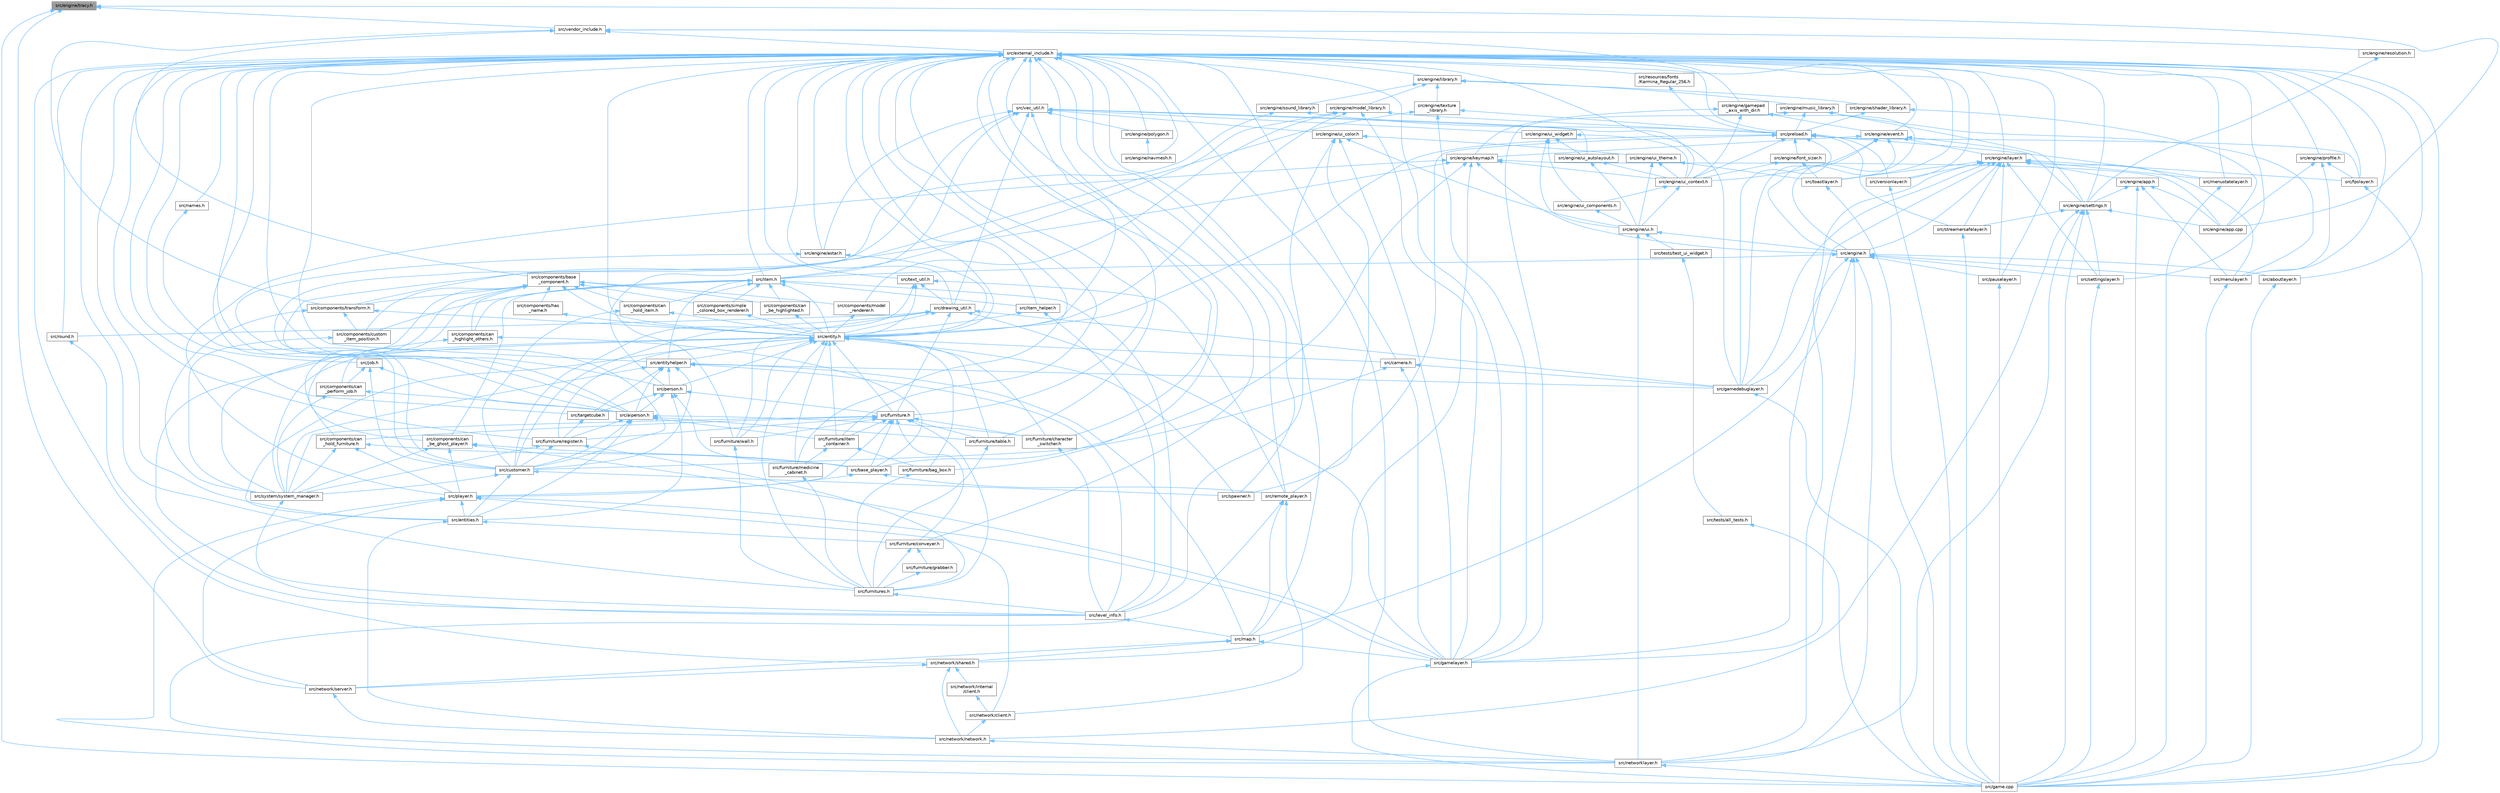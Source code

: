 digraph "src/engine/tracy.h"
{
 // LATEX_PDF_SIZE
  bgcolor="transparent";
  edge [fontname=Helvetica,fontsize=10,labelfontname=Helvetica,labelfontsize=10];
  node [fontname=Helvetica,fontsize=10,shape=box,height=0.2,width=0.4];
  Node1 [label="src/engine/tracy.h",height=0.2,width=0.4,color="gray40", fillcolor="grey60", style="filled", fontcolor="black",tooltip=" "];
  Node1 -> Node2 [dir="back",color="steelblue1",style="solid"];
  Node2 [label="src/engine/app.cpp",height=0.2,width=0.4,color="grey40", fillcolor="white", style="filled",URL="$d5/df2/app_8cpp.html",tooltip=" "];
  Node1 -> Node3 [dir="back",color="steelblue1",style="solid"];
  Node3 [label="src/game.cpp",height=0.2,width=0.4,color="grey40", fillcolor="white", style="filled",URL="$df/dd9/game_8cpp.html",tooltip=" "];
  Node1 -> Node4 [dir="back",color="steelblue1",style="solid"];
  Node4 [label="src/network/server.h",height=0.2,width=0.4,color="grey40", fillcolor="white", style="filled",URL="$d8/dc3/server_8h.html",tooltip=" "];
  Node4 -> Node5 [dir="back",color="steelblue1",style="solid"];
  Node5 [label="src/network/network.h",height=0.2,width=0.4,color="grey40", fillcolor="white", style="filled",URL="$d9/d94/network_8h.html",tooltip=" "];
  Node5 -> Node6 [dir="back",color="steelblue1",style="solid"];
  Node6 [label="src/networklayer.h",height=0.2,width=0.4,color="grey40", fillcolor="white", style="filled",URL="$d3/d80/networklayer_8h.html",tooltip=" "];
  Node6 -> Node3 [dir="back",color="steelblue1",style="solid"];
  Node1 -> Node7 [dir="back",color="steelblue1",style="solid"];
  Node7 [label="src/vendor_include.h",height=0.2,width=0.4,color="grey40", fillcolor="white", style="filled",URL="$d6/dba/vendor__include_8h.html",tooltip=" "];
  Node7 -> Node8 [dir="back",color="steelblue1",style="solid"];
  Node8 [label="src/components/base\l_component.h",height=0.2,width=0.4,color="grey40", fillcolor="white", style="filled",URL="$d5/dbb/base__component_8h.html",tooltip=" "];
  Node8 -> Node9 [dir="back",color="steelblue1",style="solid"];
  Node9 [label="src/components/can\l_be_ghost_player.h",height=0.2,width=0.4,color="grey40", fillcolor="white", style="filled",URL="$d1/d8a/can__be__ghost__player_8h.html",tooltip=" "];
  Node9 -> Node10 [dir="back",color="steelblue1",style="solid"];
  Node10 [label="src/base_player.h",height=0.2,width=0.4,color="grey40", fillcolor="white", style="filled",URL="$d7/dc6/base__player_8h.html",tooltip=" "];
  Node10 -> Node11 [dir="back",color="steelblue1",style="solid"];
  Node11 [label="src/player.h",height=0.2,width=0.4,color="grey40", fillcolor="white", style="filled",URL="$d3/d62/player_8h.html",tooltip=" "];
  Node11 -> Node12 [dir="back",color="steelblue1",style="solid"];
  Node12 [label="src/entities.h",height=0.2,width=0.4,color="grey40", fillcolor="white", style="filled",URL="$dd/d5a/entities_8h.html",tooltip=" "];
  Node12 -> Node13 [dir="back",color="steelblue1",style="solid"];
  Node13 [label="src/furniture/conveyer.h",height=0.2,width=0.4,color="grey40", fillcolor="white", style="filled",URL="$de/d1f/conveyer_8h.html",tooltip=" "];
  Node13 -> Node14 [dir="back",color="steelblue1",style="solid"];
  Node14 [label="src/furniture/grabber.h",height=0.2,width=0.4,color="grey40", fillcolor="white", style="filled",URL="$d3/d54/grabber_8h.html",tooltip=" "];
  Node14 -> Node15 [dir="back",color="steelblue1",style="solid"];
  Node15 [label="src/furnitures.h",height=0.2,width=0.4,color="grey40", fillcolor="white", style="filled",URL="$d7/d84/furnitures_8h.html",tooltip=" "];
  Node15 -> Node16 [dir="back",color="steelblue1",style="solid"];
  Node16 [label="src/level_info.h",height=0.2,width=0.4,color="grey40", fillcolor="white", style="filled",URL="$d0/d49/level__info_8h.html",tooltip=" "];
  Node16 -> Node17 [dir="back",color="steelblue1",style="solid"];
  Node17 [label="src/map.h",height=0.2,width=0.4,color="grey40", fillcolor="white", style="filled",URL="$dc/db7/map_8h.html",tooltip=" "];
  Node17 -> Node18 [dir="back",color="steelblue1",style="solid"];
  Node18 [label="src/gamelayer.h",height=0.2,width=0.4,color="grey40", fillcolor="white", style="filled",URL="$d3/d3b/gamelayer_8h.html",tooltip=" "];
  Node18 -> Node3 [dir="back",color="steelblue1",style="solid"];
  Node17 -> Node4 [dir="back",color="steelblue1",style="solid"];
  Node17 -> Node19 [dir="back",color="steelblue1",style="solid"];
  Node19 [label="src/network/shared.h",height=0.2,width=0.4,color="grey40", fillcolor="white", style="filled",URL="$da/db4/shared_8h.html",tooltip=" "];
  Node19 -> Node20 [dir="back",color="steelblue1",style="solid"];
  Node20 [label="src/network/internal\l/client.h",height=0.2,width=0.4,color="grey40", fillcolor="white", style="filled",URL="$da/dde/internal_2client_8h.html",tooltip=" "];
  Node20 -> Node21 [dir="back",color="steelblue1",style="solid"];
  Node21 [label="src/network/client.h",height=0.2,width=0.4,color="grey40", fillcolor="white", style="filled",URL="$d8/de1/client_8h.html",tooltip=" "];
  Node21 -> Node5 [dir="back",color="steelblue1",style="solid"];
  Node19 -> Node5 [dir="back",color="steelblue1",style="solid"];
  Node19 -> Node4 [dir="back",color="steelblue1",style="solid"];
  Node13 -> Node15 [dir="back",color="steelblue1",style="solid"];
  Node12 -> Node5 [dir="back",color="steelblue1",style="solid"];
  Node11 -> Node18 [dir="back",color="steelblue1",style="solid"];
  Node11 -> Node21 [dir="back",color="steelblue1",style="solid"];
  Node11 -> Node4 [dir="back",color="steelblue1",style="solid"];
  Node11 -> Node6 [dir="back",color="steelblue1",style="solid"];
  Node10 -> Node22 [dir="back",color="steelblue1",style="solid"];
  Node22 [label="src/remote_player.h",height=0.2,width=0.4,color="grey40", fillcolor="white", style="filled",URL="$d2/d24/remote__player_8h.html",tooltip=" "];
  Node22 -> Node17 [dir="back",color="steelblue1",style="solid"];
  Node22 -> Node21 [dir="back",color="steelblue1",style="solid"];
  Node22 -> Node6 [dir="back",color="steelblue1",style="solid"];
  Node9 -> Node18 [dir="back",color="steelblue1",style="solid"];
  Node9 -> Node11 [dir="back",color="steelblue1",style="solid"];
  Node9 -> Node23 [dir="back",color="steelblue1",style="solid"];
  Node23 [label="src/system/system_manager.h",height=0.2,width=0.4,color="grey40", fillcolor="white", style="filled",URL="$df/dbe/system__manager_8h.html",tooltip=" "];
  Node23 -> Node16 [dir="back",color="steelblue1",style="solid"];
  Node8 -> Node24 [dir="back",color="steelblue1",style="solid"];
  Node24 [label="src/components/can\l_be_highlighted.h",height=0.2,width=0.4,color="grey40", fillcolor="white", style="filled",URL="$db/d75/can__be__highlighted_8h.html",tooltip=" "];
  Node24 -> Node25 [dir="back",color="steelblue1",style="solid"];
  Node25 [label="src/entity.h",height=0.2,width=0.4,color="grey40", fillcolor="white", style="filled",URL="$d8/d83/entity_8h.html",tooltip=" "];
  Node25 -> Node26 [dir="back",color="steelblue1",style="solid"];
  Node26 [label="src/camera.h",height=0.2,width=0.4,color="grey40", fillcolor="white", style="filled",URL="$d7/df6/camera_8h.html",tooltip=" "];
  Node26 -> Node27 [dir="back",color="steelblue1",style="solid"];
  Node27 [label="src/customer.h",height=0.2,width=0.4,color="grey40", fillcolor="white", style="filled",URL="$d3/d35/customer_8h.html",tooltip=" "];
  Node27 -> Node12 [dir="back",color="steelblue1",style="solid"];
  Node27 -> Node28 [dir="back",color="steelblue1",style="solid"];
  Node28 [label="src/spawner.h",height=0.2,width=0.4,color="grey40", fillcolor="white", style="filled",URL="$d7/d85/spawner_8h.html",tooltip=" "];
  Node27 -> Node23 [dir="back",color="steelblue1",style="solid"];
  Node26 -> Node29 [dir="back",color="steelblue1",style="solid"];
  Node29 [label="src/gamedebuglayer.h",height=0.2,width=0.4,color="grey40", fillcolor="white", style="filled",URL="$dd/d0d/gamedebuglayer_8h.html",tooltip=" "];
  Node29 -> Node3 [dir="back",color="steelblue1",style="solid"];
  Node26 -> Node18 [dir="back",color="steelblue1",style="solid"];
  Node25 -> Node12 [dir="back",color="steelblue1",style="solid"];
  Node25 -> Node30 [dir="back",color="steelblue1",style="solid"];
  Node30 [label="src/entityhelper.h",height=0.2,width=0.4,color="grey40", fillcolor="white", style="filled",URL="$d9/d3c/entityhelper_8h.html",tooltip=" "];
  Node30 -> Node31 [dir="back",color="steelblue1",style="solid"];
  Node31 [label="src/aiperson.h",height=0.2,width=0.4,color="grey40", fillcolor="white", style="filled",URL="$d4/d16/aiperson_8h.html",tooltip=" "];
  Node31 -> Node27 [dir="back",color="steelblue1",style="solid"];
  Node31 -> Node12 [dir="back",color="steelblue1",style="solid"];
  Node31 -> Node32 [dir="back",color="steelblue1",style="solid"];
  Node32 [label="src/furniture/character\l_switcher.h",height=0.2,width=0.4,color="grey40", fillcolor="white", style="filled",URL="$df/d3e/character__switcher_8h.html",tooltip=" "];
  Node32 -> Node16 [dir="back",color="steelblue1",style="solid"];
  Node31 -> Node33 [dir="back",color="steelblue1",style="solid"];
  Node33 [label="src/furniture/item\l_container.h",height=0.2,width=0.4,color="grey40", fillcolor="white", style="filled",URL="$d8/d1b/item__container_8h.html",tooltip=" "];
  Node33 -> Node34 [dir="back",color="steelblue1",style="solid"];
  Node34 [label="src/furniture/bag_box.h",height=0.2,width=0.4,color="grey40", fillcolor="white", style="filled",URL="$de/db3/bag__box_8h.html",tooltip=" "];
  Node34 -> Node15 [dir="back",color="steelblue1",style="solid"];
  Node33 -> Node35 [dir="back",color="steelblue1",style="solid"];
  Node35 [label="src/furniture/medicine\l_cabinet.h",height=0.2,width=0.4,color="grey40", fillcolor="white", style="filled",URL="$d4/d27/medicine__cabinet_8h.html",tooltip=" "];
  Node35 -> Node15 [dir="back",color="steelblue1",style="solid"];
  Node31 -> Node36 [dir="back",color="steelblue1",style="solid"];
  Node36 [label="src/furniture/register.h",height=0.2,width=0.4,color="grey40", fillcolor="white", style="filled",URL="$df/d80/register_8h.html",tooltip=" "];
  Node36 -> Node27 [dir="back",color="steelblue1",style="solid"];
  Node36 -> Node15 [dir="back",color="steelblue1",style="solid"];
  Node36 -> Node23 [dir="back",color="steelblue1",style="solid"];
  Node31 -> Node37 [dir="back",color="steelblue1",style="solid"];
  Node37 [label="src/furniture/table.h",height=0.2,width=0.4,color="grey40", fillcolor="white", style="filled",URL="$dd/d98/table_8h.html",tooltip=" "];
  Node37 -> Node15 [dir="back",color="steelblue1",style="solid"];
  Node30 -> Node27 [dir="back",color="steelblue1",style="solid"];
  Node30 -> Node29 [dir="back",color="steelblue1",style="solid"];
  Node30 -> Node16 [dir="back",color="steelblue1",style="solid"];
  Node30 -> Node17 [dir="back",color="steelblue1",style="solid"];
  Node30 -> Node38 [dir="back",color="steelblue1",style="solid"];
  Node38 [label="src/person.h",height=0.2,width=0.4,color="grey40", fillcolor="white", style="filled",URL="$d4/d98/person_8h.html",tooltip=" "];
  Node38 -> Node31 [dir="back",color="steelblue1",style="solid"];
  Node38 -> Node10 [dir="back",color="steelblue1",style="solid"];
  Node38 -> Node12 [dir="back",color="steelblue1",style="solid"];
  Node38 -> Node39 [dir="back",color="steelblue1",style="solid"];
  Node39 [label="src/furniture.h",height=0.2,width=0.4,color="grey40", fillcolor="white", style="filled",URL="$d1/d57/furniture_8h.html",tooltip=" "];
  Node39 -> Node10 [dir="back",color="steelblue1",style="solid"];
  Node39 -> Node40 [dir="back",color="steelblue1",style="solid"];
  Node40 [label="src/components/can\l_hold_furniture.h",height=0.2,width=0.4,color="grey40", fillcolor="white", style="filled",URL="$d6/d76/can__hold__furniture_8h.html",tooltip=" "];
  Node40 -> Node10 [dir="back",color="steelblue1",style="solid"];
  Node40 -> Node11 [dir="back",color="steelblue1",style="solid"];
  Node40 -> Node23 [dir="back",color="steelblue1",style="solid"];
  Node39 -> Node32 [dir="back",color="steelblue1",style="solid"];
  Node39 -> Node13 [dir="back",color="steelblue1",style="solid"];
  Node39 -> Node33 [dir="back",color="steelblue1",style="solid"];
  Node39 -> Node36 [dir="back",color="steelblue1",style="solid"];
  Node39 -> Node37 [dir="back",color="steelblue1",style="solid"];
  Node39 -> Node41 [dir="back",color="steelblue1",style="solid"];
  Node41 [label="src/furniture/wall.h",height=0.2,width=0.4,color="grey40", fillcolor="white", style="filled",URL="$d1/d4f/wall_8h.html",tooltip=" "];
  Node41 -> Node15 [dir="back",color="steelblue1",style="solid"];
  Node39 -> Node15 [dir="back",color="steelblue1",style="solid"];
  Node39 -> Node11 [dir="back",color="steelblue1",style="solid"];
  Node39 -> Node23 [dir="back",color="steelblue1",style="solid"];
  Node38 -> Node42 [dir="back",color="steelblue1",style="solid"];
  Node42 [label="src/targetcube.h",height=0.2,width=0.4,color="grey40", fillcolor="white", style="filled",URL="$d5/d00/targetcube_8h.html",tooltip=" "];
  Node42 -> Node36 [dir="back",color="steelblue1",style="solid"];
  Node30 -> Node23 [dir="back",color="steelblue1",style="solid"];
  Node30 -> Node42 [dir="back",color="steelblue1",style="solid"];
  Node25 -> Node39 [dir="back",color="steelblue1",style="solid"];
  Node25 -> Node34 [dir="back",color="steelblue1",style="solid"];
  Node25 -> Node32 [dir="back",color="steelblue1",style="solid"];
  Node25 -> Node33 [dir="back",color="steelblue1",style="solid"];
  Node25 -> Node35 [dir="back",color="steelblue1",style="solid"];
  Node25 -> Node36 [dir="back",color="steelblue1",style="solid"];
  Node25 -> Node37 [dir="back",color="steelblue1",style="solid"];
  Node25 -> Node41 [dir="back",color="steelblue1",style="solid"];
  Node25 -> Node15 [dir="back",color="steelblue1",style="solid"];
  Node25 -> Node16 [dir="back",color="steelblue1",style="solid"];
  Node25 -> Node38 [dir="back",color="steelblue1",style="solid"];
  Node25 -> Node28 [dir="back",color="steelblue1",style="solid"];
  Node25 -> Node23 [dir="back",color="steelblue1",style="solid"];
  Node8 -> Node43 [dir="back",color="steelblue1",style="solid"];
  Node43 [label="src/components/can\l_highlight_others.h",height=0.2,width=0.4,color="grey40", fillcolor="white", style="filled",URL="$dd/dad/can__highlight__others_8h.html",tooltip=" "];
  Node43 -> Node10 [dir="back",color="steelblue1",style="solid"];
  Node43 -> Node23 [dir="back",color="steelblue1",style="solid"];
  Node8 -> Node40 [dir="back",color="steelblue1",style="solid"];
  Node8 -> Node44 [dir="back",color="steelblue1",style="solid"];
  Node44 [label="src/components/can\l_hold_item.h",height=0.2,width=0.4,color="grey40", fillcolor="white", style="filled",URL="$dc/d28/can__hold__item_8h.html",tooltip=" "];
  Node44 -> Node27 [dir="back",color="steelblue1",style="solid"];
  Node44 -> Node25 [dir="back",color="steelblue1",style="solid"];
  Node8 -> Node45 [dir="back",color="steelblue1",style="solid"];
  Node45 [label="src/components/can\l_perform_job.h",height=0.2,width=0.4,color="grey40", fillcolor="white", style="filled",URL="$de/df1/can__perform__job_8h.html",tooltip=" "];
  Node45 -> Node31 [dir="back",color="steelblue1",style="solid"];
  Node45 -> Node23 [dir="back",color="steelblue1",style="solid"];
  Node8 -> Node46 [dir="back",color="steelblue1",style="solid"];
  Node46 [label="src/components/custom\l_item_position.h",height=0.2,width=0.4,color="grey40", fillcolor="white", style="filled",URL="$df/de8/custom__item__position_8h.html",tooltip=" "];
  Node46 -> Node23 [dir="back",color="steelblue1",style="solid"];
  Node8 -> Node47 [dir="back",color="steelblue1",style="solid"];
  Node47 [label="src/components/has\l_name.h",height=0.2,width=0.4,color="grey40", fillcolor="white", style="filled",URL="$df/da4/has__name_8h.html",tooltip=" "];
  Node47 -> Node25 [dir="back",color="steelblue1",style="solid"];
  Node8 -> Node48 [dir="back",color="steelblue1",style="solid"];
  Node48 [label="src/components/model\l_renderer.h",height=0.2,width=0.4,color="grey40", fillcolor="white", style="filled",URL="$df/df8/model__renderer_8h.html",tooltip=" "];
  Node48 -> Node25 [dir="back",color="steelblue1",style="solid"];
  Node8 -> Node49 [dir="back",color="steelblue1",style="solid"];
  Node49 [label="src/components/simple\l_colored_box_renderer.h",height=0.2,width=0.4,color="grey40", fillcolor="white", style="filled",URL="$d7/d5e/simple__colored__box__renderer_8h.html",tooltip=" "];
  Node49 -> Node25 [dir="back",color="steelblue1",style="solid"];
  Node8 -> Node50 [dir="back",color="steelblue1",style="solid"];
  Node50 [label="src/components/transform.h",height=0.2,width=0.4,color="grey40", fillcolor="white", style="filled",URL="$d2/d80/transform_8h.html",tooltip=" "];
  Node50 -> Node46 [dir="back",color="steelblue1",style="solid"];
  Node50 -> Node25 [dir="back",color="steelblue1",style="solid"];
  Node50 -> Node23 [dir="back",color="steelblue1",style="solid"];
  Node8 -> Node25 [dir="back",color="steelblue1",style="solid"];
  Node7 -> Node50 [dir="back",color="steelblue1",style="solid"];
  Node7 -> Node51 [dir="back",color="steelblue1",style="solid"];
  Node51 [label="src/engine/gamepad\l_axis_with_dir.h",height=0.2,width=0.4,color="grey40", fillcolor="white", style="filled",URL="$db/d29/gamepad__axis__with__dir_8h.html",tooltip=" "];
  Node51 -> Node52 [dir="back",color="steelblue1",style="solid"];
  Node52 [label="src/engine.h",height=0.2,width=0.4,color="grey40", fillcolor="white", style="filled",URL="$d1/d55/engine_8h.html",tooltip=" "];
  Node52 -> Node53 [dir="back",color="steelblue1",style="solid"];
  Node53 [label="src/aboutlayer.h",height=0.2,width=0.4,color="grey40", fillcolor="white", style="filled",URL="$d9/d95/aboutlayer_8h.html",tooltip=" "];
  Node53 -> Node3 [dir="back",color="steelblue1",style="solid"];
  Node52 -> Node29 [dir="back",color="steelblue1",style="solid"];
  Node52 -> Node18 [dir="back",color="steelblue1",style="solid"];
  Node52 -> Node54 [dir="back",color="steelblue1",style="solid"];
  Node54 [label="src/item.h",height=0.2,width=0.4,color="grey40", fillcolor="white", style="filled",URL="$df/d1f/item_8h.html",tooltip=" "];
  Node54 -> Node9 [dir="back",color="steelblue1",style="solid"];
  Node54 -> Node24 [dir="back",color="steelblue1",style="solid"];
  Node54 -> Node43 [dir="back",color="steelblue1",style="solid"];
  Node54 -> Node44 [dir="back",color="steelblue1",style="solid"];
  Node54 -> Node46 [dir="back",color="steelblue1",style="solid"];
  Node54 -> Node49 [dir="back",color="steelblue1",style="solid"];
  Node54 -> Node25 [dir="back",color="steelblue1",style="solid"];
  Node54 -> Node30 [dir="back",color="steelblue1",style="solid"];
  Node54 -> Node55 [dir="back",color="steelblue1",style="solid"];
  Node55 [label="src/item_helper.h",height=0.2,width=0.4,color="grey40", fillcolor="white", style="filled",URL="$d0/d4e/item__helper_8h.html",tooltip=" "];
  Node55 -> Node25 [dir="back",color="steelblue1",style="solid"];
  Node55 -> Node16 [dir="back",color="steelblue1",style="solid"];
  Node54 -> Node16 [dir="back",color="steelblue1",style="solid"];
  Node52 -> Node17 [dir="back",color="steelblue1",style="solid"];
  Node52 -> Node56 [dir="back",color="steelblue1",style="solid"];
  Node56 [label="src/menulayer.h",height=0.2,width=0.4,color="grey40", fillcolor="white", style="filled",URL="$de/dc7/menulayer_8h.html",tooltip=" "];
  Node56 -> Node3 [dir="back",color="steelblue1",style="solid"];
  Node52 -> Node6 [dir="back",color="steelblue1",style="solid"];
  Node52 -> Node57 [dir="back",color="steelblue1",style="solid"];
  Node57 [label="src/pauselayer.h",height=0.2,width=0.4,color="grey40", fillcolor="white", style="filled",URL="$d9/d31/pauselayer_8h.html",tooltip=" "];
  Node57 -> Node3 [dir="back",color="steelblue1",style="solid"];
  Node52 -> Node58 [dir="back",color="steelblue1",style="solid"];
  Node58 [label="src/settingslayer.h",height=0.2,width=0.4,color="grey40", fillcolor="white", style="filled",URL="$d2/d4a/settingslayer_8h.html",tooltip=" "];
  Node58 -> Node3 [dir="back",color="steelblue1",style="solid"];
  Node51 -> Node59 [dir="back",color="steelblue1",style="solid"];
  Node59 [label="src/engine/event.h",height=0.2,width=0.4,color="grey40", fillcolor="white", style="filled",URL="$dd/d20/event_8h.html",tooltip=" "];
  Node59 -> Node52 [dir="back",color="steelblue1",style="solid"];
  Node59 -> Node60 [dir="back",color="steelblue1",style="solid"];
  Node60 [label="src/engine/keymap.h",height=0.2,width=0.4,color="grey40", fillcolor="white", style="filled",URL="$da/d9a/keymap_8h.html",tooltip=" "];
  Node60 -> Node10 [dir="back",color="steelblue1",style="solid"];
  Node60 -> Node52 [dir="back",color="steelblue1",style="solid"];
  Node60 -> Node2 [dir="back",color="steelblue1",style="solid"];
  Node60 -> Node61 [dir="back",color="steelblue1",style="solid"];
  Node61 [label="src/engine/ui_context.h",height=0.2,width=0.4,color="grey40", fillcolor="white", style="filled",URL="$d7/d92/ui__context_8h.html",tooltip=" "];
  Node61 -> Node62 [dir="back",color="steelblue1",style="solid"];
  Node62 [label="src/engine/ui.h",height=0.2,width=0.4,color="grey40", fillcolor="white", style="filled",URL="$d9/d3b/ui_8h.html",tooltip=" "];
  Node62 -> Node52 [dir="back",color="steelblue1",style="solid"];
  Node62 -> Node6 [dir="back",color="steelblue1",style="solid"];
  Node62 -> Node63 [dir="back",color="steelblue1",style="solid"];
  Node63 [label="src/tests/test_ui_widget.h",height=0.2,width=0.4,color="grey40", fillcolor="white", style="filled",URL="$d4/d4f/test__ui__widget_8h.html",tooltip=" "];
  Node63 -> Node64 [dir="back",color="steelblue1",style="solid"];
  Node64 [label="src/tests/all_tests.h",height=0.2,width=0.4,color="grey40", fillcolor="white", style="filled",URL="$d4/d3d/all__tests_8h.html",tooltip=" "];
  Node64 -> Node3 [dir="back",color="steelblue1",style="solid"];
  Node61 -> Node65 [dir="back",color="steelblue1",style="solid"];
  Node65 [label="src/engine/ui_components.h",height=0.2,width=0.4,color="grey40", fillcolor="white", style="filled",URL="$d5/dd8/ui__components_8h.html",tooltip=" "];
  Node65 -> Node62 [dir="back",color="steelblue1",style="solid"];
  Node60 -> Node19 [dir="back",color="steelblue1",style="solid"];
  Node60 -> Node38 [dir="back",color="steelblue1",style="solid"];
  Node60 -> Node11 [dir="back",color="steelblue1",style="solid"];
  Node59 -> Node66 [dir="back",color="steelblue1",style="solid"];
  Node66 [label="src/engine/layer.h",height=0.2,width=0.4,color="grey40", fillcolor="white", style="filled",URL="$d3/d3b/layer_8h.html",tooltip=" "];
  Node66 -> Node52 [dir="back",color="steelblue1",style="solid"];
  Node66 -> Node67 [dir="back",color="steelblue1",style="solid"];
  Node67 [label="src/engine/app.h",height=0.2,width=0.4,color="grey40", fillcolor="white", style="filled",URL="$d2/d39/app_8h.html",tooltip=" "];
  Node67 -> Node2 [dir="back",color="steelblue1",style="solid"];
  Node67 -> Node68 [dir="back",color="steelblue1",style="solid"];
  Node68 [label="src/engine/settings.h",height=0.2,width=0.4,color="grey40", fillcolor="white", style="filled",URL="$de/d60/settings_8h.html",tooltip=" "];
  Node68 -> Node2 [dir="back",color="steelblue1",style="solid"];
  Node68 -> Node3 [dir="back",color="steelblue1",style="solid"];
  Node68 -> Node5 [dir="back",color="steelblue1",style="solid"];
  Node68 -> Node6 [dir="back",color="steelblue1",style="solid"];
  Node68 -> Node58 [dir="back",color="steelblue1",style="solid"];
  Node68 -> Node69 [dir="back",color="steelblue1",style="solid"];
  Node69 [label="src/streamersafelayer.h",height=0.2,width=0.4,color="grey40", fillcolor="white", style="filled",URL="$d5/d37/streamersafelayer_8h.html",tooltip=" "];
  Node69 -> Node3 [dir="back",color="steelblue1",style="solid"];
  Node67 -> Node3 [dir="back",color="steelblue1",style="solid"];
  Node67 -> Node56 [dir="back",color="steelblue1",style="solid"];
  Node66 -> Node70 [dir="back",color="steelblue1",style="solid"];
  Node70 [label="src/fpslayer.h",height=0.2,width=0.4,color="grey40", fillcolor="white", style="filled",URL="$d3/d33/fpslayer_8h.html",tooltip=" "];
  Node70 -> Node3 [dir="back",color="steelblue1",style="solid"];
  Node66 -> Node29 [dir="back",color="steelblue1",style="solid"];
  Node66 -> Node18 [dir="back",color="steelblue1",style="solid"];
  Node66 -> Node56 [dir="back",color="steelblue1",style="solid"];
  Node66 -> Node71 [dir="back",color="steelblue1",style="solid"];
  Node71 [label="src/menustatelayer.h",height=0.2,width=0.4,color="grey40", fillcolor="white", style="filled",URL="$d2/df0/menustatelayer_8h.html",tooltip=" "];
  Node71 -> Node3 [dir="back",color="steelblue1",style="solid"];
  Node66 -> Node6 [dir="back",color="steelblue1",style="solid"];
  Node66 -> Node57 [dir="back",color="steelblue1",style="solid"];
  Node66 -> Node58 [dir="back",color="steelblue1",style="solid"];
  Node66 -> Node69 [dir="back",color="steelblue1",style="solid"];
  Node66 -> Node72 [dir="back",color="steelblue1",style="solid"];
  Node72 [label="src/toastlayer.h",height=0.2,width=0.4,color="grey40", fillcolor="white", style="filled",URL="$d4/de2/toastlayer_8h.html",tooltip=" "];
  Node72 -> Node3 [dir="back",color="steelblue1",style="solid"];
  Node66 -> Node73 [dir="back",color="steelblue1",style="solid"];
  Node73 [label="src/versionlayer.h",height=0.2,width=0.4,color="grey40", fillcolor="white", style="filled",URL="$d8/d3c/versionlayer_8h.html",tooltip=" "];
  Node73 -> Node3 [dir="back",color="steelblue1",style="solid"];
  Node59 -> Node68 [dir="back",color="steelblue1",style="solid"];
  Node59 -> Node61 [dir="back",color="steelblue1",style="solid"];
  Node59 -> Node29 [dir="back",color="steelblue1",style="solid"];
  Node51 -> Node60 [dir="back",color="steelblue1",style="solid"];
  Node51 -> Node61 [dir="back",color="steelblue1",style="solid"];
  Node7 -> Node74 [dir="back",color="steelblue1",style="solid"];
  Node74 [label="src/engine/resolution.h",height=0.2,width=0.4,color="grey40", fillcolor="white", style="filled",URL="$d7/d78/resolution_8h.html",tooltip=" "];
  Node74 -> Node68 [dir="back",color="steelblue1",style="solid"];
  Node7 -> Node75 [dir="back",color="steelblue1",style="solid"];
  Node75 [label="src/external_include.h",height=0.2,width=0.4,color="grey40", fillcolor="white", style="filled",URL="$d7/daf/external__include_8h.html",tooltip=" "];
  Node75 -> Node53 [dir="back",color="steelblue1",style="solid"];
  Node75 -> Node31 [dir="back",color="steelblue1",style="solid"];
  Node75 -> Node26 [dir="back",color="steelblue1",style="solid"];
  Node75 -> Node27 [dir="back",color="steelblue1",style="solid"];
  Node75 -> Node76 [dir="back",color="steelblue1",style="solid"];
  Node76 [label="src/drawing_util.h",height=0.2,width=0.4,color="grey40", fillcolor="white", style="filled",URL="$df/db6/drawing__util_8h.html",tooltip=" "];
  Node76 -> Node27 [dir="back",color="steelblue1",style="solid"];
  Node76 -> Node25 [dir="back",color="steelblue1",style="solid"];
  Node76 -> Node39 [dir="back",color="steelblue1",style="solid"];
  Node76 -> Node41 [dir="back",color="steelblue1",style="solid"];
  Node76 -> Node29 [dir="back",color="steelblue1",style="solid"];
  Node76 -> Node18 [dir="back",color="steelblue1",style="solid"];
  Node76 -> Node77 [dir="back",color="steelblue1",style="solid"];
  Node77 [label="src/round.h",height=0.2,width=0.4,color="grey40", fillcolor="white", style="filled",URL="$d1/d71/round_8h.html",tooltip=" "];
  Node77 -> Node16 [dir="back",color="steelblue1",style="solid"];
  Node75 -> Node78 [dir="back",color="steelblue1",style="solid"];
  Node78 [label="src/engine/astar.h",height=0.2,width=0.4,color="grey40", fillcolor="white", style="filled",URL="$d8/d56/astar_8h.html",tooltip=" "];
  Node78 -> Node31 [dir="back",color="steelblue1",style="solid"];
  Node78 -> Node25 [dir="back",color="steelblue1",style="solid"];
  Node75 -> Node59 [dir="back",color="steelblue1",style="solid"];
  Node75 -> Node66 [dir="back",color="steelblue1",style="solid"];
  Node75 -> Node79 [dir="back",color="steelblue1",style="solid"];
  Node79 [label="src/engine/library.h",height=0.2,width=0.4,color="grey40", fillcolor="white", style="filled",URL="$dd/d08/library_8h.html",tooltip=" "];
  Node79 -> Node80 [dir="back",color="steelblue1",style="solid"];
  Node80 [label="src/engine/model_library.h",height=0.2,width=0.4,color="grey40", fillcolor="white", style="filled",URL="$d0/dd0/model__library_8h.html",tooltip=" "];
  Node80 -> Node48 [dir="back",color="steelblue1",style="solid"];
  Node80 -> Node25 [dir="back",color="steelblue1",style="solid"];
  Node80 -> Node18 [dir="back",color="steelblue1",style="solid"];
  Node80 -> Node54 [dir="back",color="steelblue1",style="solid"];
  Node80 -> Node81 [dir="back",color="steelblue1",style="solid"];
  Node81 [label="src/preload.h",height=0.2,width=0.4,color="grey40", fillcolor="white", style="filled",URL="$d5/d34/preload_8h.html",tooltip=" "];
  Node81 -> Node82 [dir="back",color="steelblue1",style="solid"];
  Node82 [label="src/engine/font_sizer.h",height=0.2,width=0.4,color="grey40", fillcolor="white", style="filled",URL="$da/dfa/font__sizer_8h.html",tooltip=" "];
  Node82 -> Node61 [dir="back",color="steelblue1",style="solid"];
  Node82 -> Node72 [dir="back",color="steelblue1",style="solid"];
  Node81 -> Node61 [dir="back",color="steelblue1",style="solid"];
  Node81 -> Node25 [dir="back",color="steelblue1",style="solid"];
  Node81 -> Node70 [dir="back",color="steelblue1",style="solid"];
  Node81 -> Node29 [dir="back",color="steelblue1",style="solid"];
  Node81 -> Node71 [dir="back",color="steelblue1",style="solid"];
  Node81 -> Node22 [dir="back",color="steelblue1",style="solid"];
  Node81 -> Node69 [dir="back",color="steelblue1",style="solid"];
  Node81 -> Node73 [dir="back",color="steelblue1",style="solid"];
  Node79 -> Node83 [dir="back",color="steelblue1",style="solid"];
  Node83 [label="src/engine/music_library.h",height=0.2,width=0.4,color="grey40", fillcolor="white", style="filled",URL="$dc/d33/music__library_8h.html",tooltip=" "];
  Node83 -> Node68 [dir="back",color="steelblue1",style="solid"];
  Node83 -> Node18 [dir="back",color="steelblue1",style="solid"];
  Node83 -> Node56 [dir="back",color="steelblue1",style="solid"];
  Node83 -> Node81 [dir="back",color="steelblue1",style="solid"];
  Node79 -> Node84 [dir="back",color="steelblue1",style="solid"];
  Node84 [label="src/engine/shader_library.h",height=0.2,width=0.4,color="grey40", fillcolor="white", style="filled",URL="$d1/d27/shader__library_8h.html",tooltip=" "];
  Node84 -> Node2 [dir="back",color="steelblue1",style="solid"];
  Node84 -> Node81 [dir="back",color="steelblue1",style="solid"];
  Node79 -> Node85 [dir="back",color="steelblue1",style="solid"];
  Node85 [label="src/engine/sound_library.h",height=0.2,width=0.4,color="grey40", fillcolor="white", style="filled",URL="$d5/d04/sound__library_8h.html",tooltip=" "];
  Node85 -> Node31 [dir="back",color="steelblue1",style="solid"];
  Node85 -> Node81 [dir="back",color="steelblue1",style="solid"];
  Node79 -> Node86 [dir="back",color="steelblue1",style="solid"];
  Node86 [label="src/engine/texture\l_library.h",height=0.2,width=0.4,color="grey40", fillcolor="white", style="filled",URL="$d5/d33/texture__library_8h.html",tooltip=" "];
  Node86 -> Node27 [dir="back",color="steelblue1",style="solid"];
  Node86 -> Node18 [dir="back",color="steelblue1",style="solid"];
  Node86 -> Node81 [dir="back",color="steelblue1",style="solid"];
  Node75 -> Node87 [dir="back",color="steelblue1",style="solid"];
  Node87 [label="src/engine/navmesh.h",height=0.2,width=0.4,color="grey40", fillcolor="white", style="filled",URL="$df/d0b/navmesh_8h.html",tooltip=" "];
  Node75 -> Node88 [dir="back",color="steelblue1",style="solid"];
  Node88 [label="src/engine/polygon.h",height=0.2,width=0.4,color="grey40", fillcolor="white", style="filled",URL="$dc/db6/polygon_8h.html",tooltip=" "];
  Node88 -> Node87 [dir="back",color="steelblue1",style="solid"];
  Node75 -> Node89 [dir="back",color="steelblue1",style="solid"];
  Node89 [label="src/engine/profile.h",height=0.2,width=0.4,color="grey40", fillcolor="white", style="filled",URL="$de/d45/profile_8h.html",tooltip=" "];
  Node89 -> Node2 [dir="back",color="steelblue1",style="solid"];
  Node89 -> Node70 [dir="back",color="steelblue1",style="solid"];
  Node89 -> Node56 [dir="back",color="steelblue1",style="solid"];
  Node75 -> Node68 [dir="back",color="steelblue1",style="solid"];
  Node75 -> Node12 [dir="back",color="steelblue1",style="solid"];
  Node75 -> Node25 [dir="back",color="steelblue1",style="solid"];
  Node75 -> Node30 [dir="back",color="steelblue1",style="solid"];
  Node75 -> Node70 [dir="back",color="steelblue1",style="solid"];
  Node75 -> Node39 [dir="back",color="steelblue1",style="solid"];
  Node75 -> Node34 [dir="back",color="steelblue1",style="solid"];
  Node75 -> Node32 [dir="back",color="steelblue1",style="solid"];
  Node75 -> Node13 [dir="back",color="steelblue1",style="solid"];
  Node75 -> Node33 [dir="back",color="steelblue1",style="solid"];
  Node75 -> Node35 [dir="back",color="steelblue1",style="solid"];
  Node75 -> Node36 [dir="back",color="steelblue1",style="solid"];
  Node75 -> Node37 [dir="back",color="steelblue1",style="solid"];
  Node75 -> Node41 [dir="back",color="steelblue1",style="solid"];
  Node75 -> Node15 [dir="back",color="steelblue1",style="solid"];
  Node75 -> Node3 [dir="back",color="steelblue1",style="solid"];
  Node75 -> Node29 [dir="back",color="steelblue1",style="solid"];
  Node75 -> Node18 [dir="back",color="steelblue1",style="solid"];
  Node75 -> Node54 [dir="back",color="steelblue1",style="solid"];
  Node75 -> Node55 [dir="back",color="steelblue1",style="solid"];
  Node75 -> Node90 [dir="back",color="steelblue1",style="solid"];
  Node90 [label="src/job.h",height=0.2,width=0.4,color="grey40", fillcolor="white", style="filled",URL="$d3/d6a/job_8h.html",tooltip=" "];
  Node90 -> Node31 [dir="back",color="steelblue1",style="solid"];
  Node90 -> Node45 [dir="back",color="steelblue1",style="solid"];
  Node90 -> Node27 [dir="back",color="steelblue1",style="solid"];
  Node75 -> Node17 [dir="back",color="steelblue1",style="solid"];
  Node75 -> Node56 [dir="back",color="steelblue1",style="solid"];
  Node75 -> Node71 [dir="back",color="steelblue1",style="solid"];
  Node75 -> Node91 [dir="back",color="steelblue1",style="solid"];
  Node91 [label="src/names.h",height=0.2,width=0.4,color="grey40", fillcolor="white", style="filled",URL="$d8/d22/names_8h.html",tooltip=" "];
  Node91 -> Node27 [dir="back",color="steelblue1",style="solid"];
  Node75 -> Node19 [dir="back",color="steelblue1",style="solid"];
  Node75 -> Node6 [dir="back",color="steelblue1",style="solid"];
  Node75 -> Node57 [dir="back",color="steelblue1",style="solid"];
  Node75 -> Node38 [dir="back",color="steelblue1",style="solid"];
  Node75 -> Node81 [dir="back",color="steelblue1",style="solid"];
  Node75 -> Node22 [dir="back",color="steelblue1",style="solid"];
  Node75 -> Node92 [dir="back",color="steelblue1",style="solid"];
  Node92 [label="src/resources/fonts\l/Karmina_Regular_256.h",height=0.2,width=0.4,color="grey40", fillcolor="white", style="filled",URL="$d2/de0/_karmina___regular__256_8h.html",tooltip=" "];
  Node92 -> Node81 [dir="back",color="steelblue1",style="solid"];
  Node75 -> Node77 [dir="back",color="steelblue1",style="solid"];
  Node75 -> Node58 [dir="back",color="steelblue1",style="solid"];
  Node75 -> Node28 [dir="back",color="steelblue1",style="solid"];
  Node75 -> Node42 [dir="back",color="steelblue1",style="solid"];
  Node75 -> Node93 [dir="back",color="steelblue1",style="solid"];
  Node93 [label="src/text_util.h",height=0.2,width=0.4,color="grey40", fillcolor="white", style="filled",URL="$d4/d78/text__util_8h.html",tooltip=" "];
  Node93 -> Node27 [dir="back",color="steelblue1",style="solid"];
  Node93 -> Node76 [dir="back",color="steelblue1",style="solid"];
  Node93 -> Node25 [dir="back",color="steelblue1",style="solid"];
  Node93 -> Node22 [dir="back",color="steelblue1",style="solid"];
  Node75 -> Node72 [dir="back",color="steelblue1",style="solid"];
  Node75 -> Node94 [dir="back",color="steelblue1",style="solid"];
  Node94 [label="src/vec_util.h",height=0.2,width=0.4,color="grey40", fillcolor="white", style="filled",URL="$d0/d3f/vec__util_8h.html",tooltip=" "];
  Node94 -> Node50 [dir="back",color="steelblue1",style="solid"];
  Node94 -> Node76 [dir="back",color="steelblue1",style="solid"];
  Node94 -> Node78 [dir="back",color="steelblue1",style="solid"];
  Node94 -> Node88 [dir="back",color="steelblue1",style="solid"];
  Node94 -> Node95 [dir="back",color="steelblue1",style="solid"];
  Node95 [label="src/engine/ui_autolayout.h",height=0.2,width=0.4,color="grey40", fillcolor="white", style="filled",URL="$d8/dcd/ui__autolayout_8h.html",tooltip=" "];
  Node95 -> Node62 [dir="back",color="steelblue1",style="solid"];
  Node95 -> Node61 [dir="back",color="steelblue1",style="solid"];
  Node94 -> Node96 [dir="back",color="steelblue1",style="solid"];
  Node96 [label="src/engine/ui_color.h",height=0.2,width=0.4,color="grey40", fillcolor="white", style="filled",URL="$db/d82/ui__color_8h.html",tooltip=" "];
  Node96 -> Node62 [dir="back",color="steelblue1",style="solid"];
  Node96 -> Node97 [dir="back",color="steelblue1",style="solid"];
  Node97 [label="src/engine/ui_theme.h",height=0.2,width=0.4,color="grey40", fillcolor="white", style="filled",URL="$d2/da8/ui__theme_8h.html",tooltip=" "];
  Node97 -> Node62 [dir="back",color="steelblue1",style="solid"];
  Node97 -> Node61 [dir="back",color="steelblue1",style="solid"];
  Node97 -> Node72 [dir="back",color="steelblue1",style="solid"];
  Node96 -> Node18 [dir="back",color="steelblue1",style="solid"];
  Node96 -> Node16 [dir="back",color="steelblue1",style="solid"];
  Node96 -> Node28 [dir="back",color="steelblue1",style="solid"];
  Node94 -> Node61 [dir="back",color="steelblue1",style="solid"];
  Node94 -> Node98 [dir="back",color="steelblue1",style="solid"];
  Node98 [label="src/engine/ui_widget.h",height=0.2,width=0.4,color="grey40", fillcolor="white", style="filled",URL="$de/d06/ui__widget_8h.html",tooltip=" "];
  Node98 -> Node62 [dir="back",color="steelblue1",style="solid"];
  Node98 -> Node95 [dir="back",color="steelblue1",style="solid"];
  Node98 -> Node65 [dir="back",color="steelblue1",style="solid"];
  Node98 -> Node61 [dir="back",color="steelblue1",style="solid"];
  Node94 -> Node25 [dir="back",color="steelblue1",style="solid"];
  Node94 -> Node54 [dir="back",color="steelblue1",style="solid"];
  Node75 -> Node73 [dir="back",color="steelblue1",style="solid"];
}
